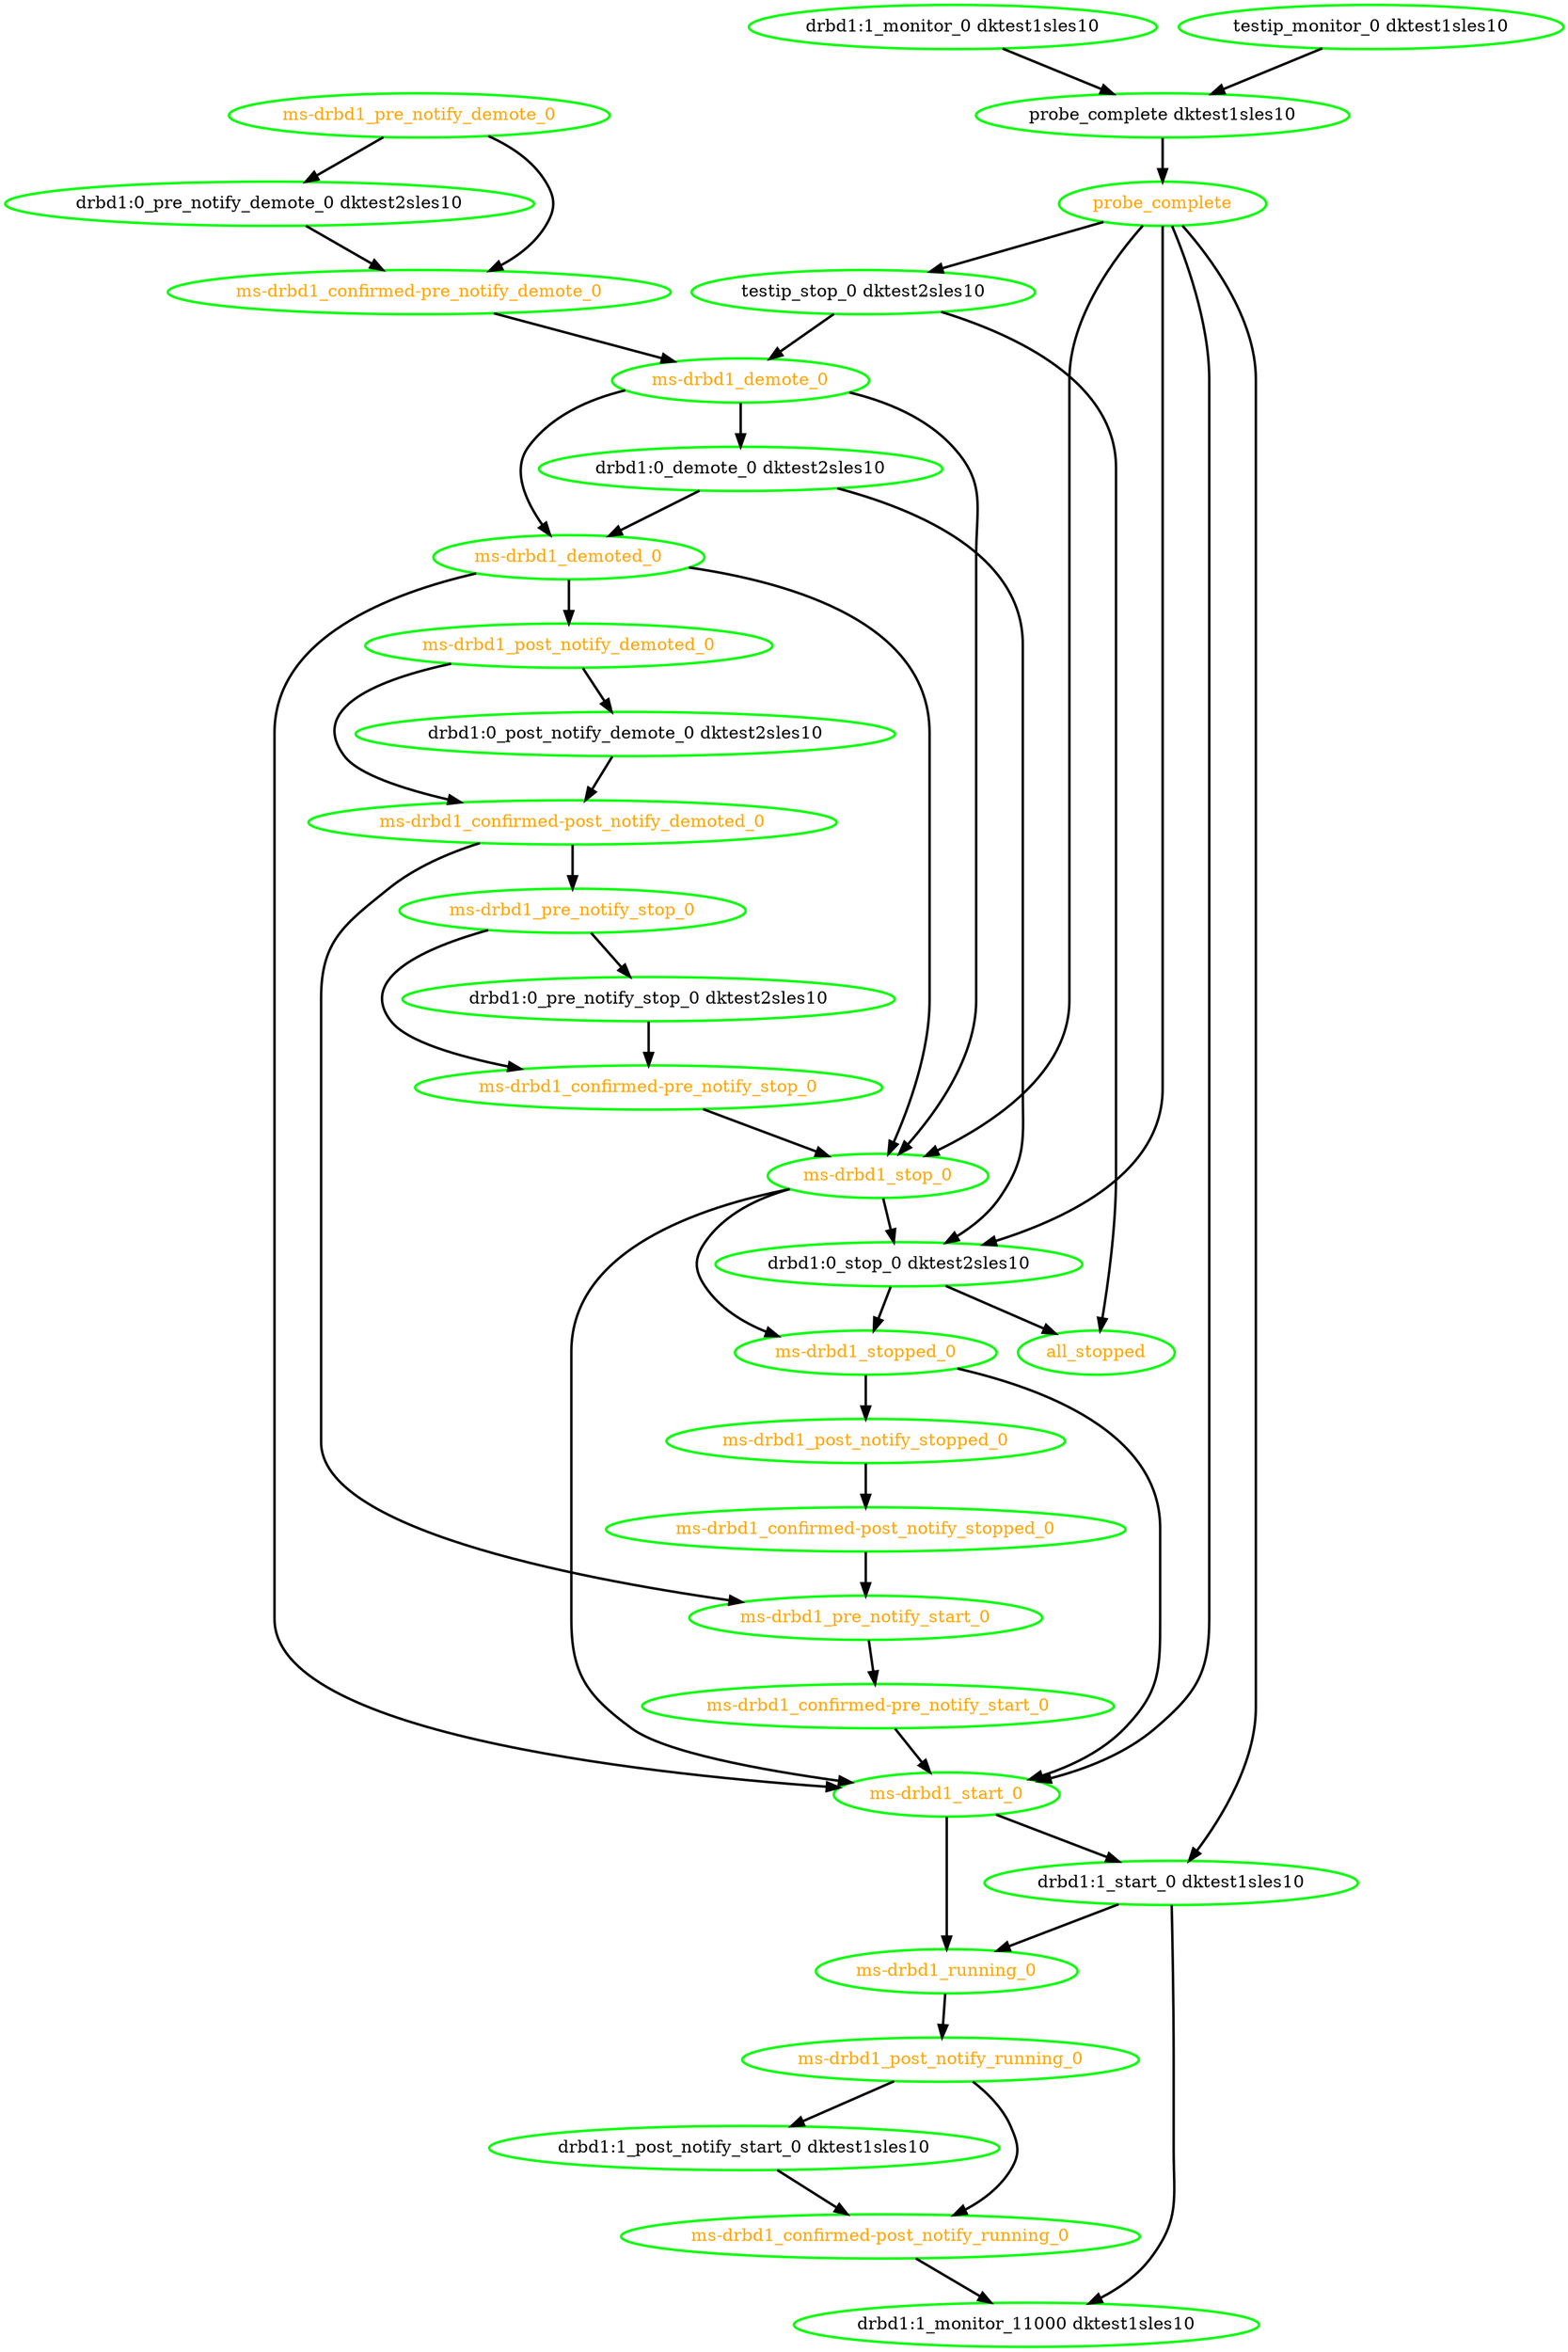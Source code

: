 digraph "g" {
"all_stopped" [ style=bold color="green" fontcolor="orange"  ]
"drbd1:0_demote_0 dktest2sles10" -> "drbd1:0_stop_0 dktest2sles10" [ style = bold]
"drbd1:0_demote_0 dktest2sles10" -> "ms-drbd1_demoted_0" [ style = bold]
"drbd1:0_demote_0 dktest2sles10" [ style=bold color="green" fontcolor="black"  ]
"drbd1:0_post_notify_demote_0 dktest2sles10" -> "ms-drbd1_confirmed-post_notify_demoted_0" [ style = bold]
"drbd1:0_post_notify_demote_0 dktest2sles10" [ style=bold color="green" fontcolor="black"  ]
"drbd1:0_pre_notify_demote_0 dktest2sles10" -> "ms-drbd1_confirmed-pre_notify_demote_0" [ style = bold]
"drbd1:0_pre_notify_demote_0 dktest2sles10" [ style=bold color="green" fontcolor="black"  ]
"drbd1:0_pre_notify_stop_0 dktest2sles10" -> "ms-drbd1_confirmed-pre_notify_stop_0" [ style = bold]
"drbd1:0_pre_notify_stop_0 dktest2sles10" [ style=bold color="green" fontcolor="black"  ]
"drbd1:0_stop_0 dktest2sles10" -> "all_stopped" [ style = bold]
"drbd1:0_stop_0 dktest2sles10" -> "ms-drbd1_stopped_0" [ style = bold]
"drbd1:0_stop_0 dktest2sles10" [ style=bold color="green" fontcolor="black"  ]
"drbd1:1_monitor_0 dktest1sles10" -> "probe_complete dktest1sles10" [ style = bold]
"drbd1:1_monitor_0 dktest1sles10" [ style=bold color="green" fontcolor="black"  ]
"drbd1:1_monitor_11000 dktest1sles10" [ style=bold color="green" fontcolor="black"  ]
"drbd1:1_post_notify_start_0 dktest1sles10" -> "ms-drbd1_confirmed-post_notify_running_0" [ style = bold]
"drbd1:1_post_notify_start_0 dktest1sles10" [ style=bold color="green" fontcolor="black"  ]
"drbd1:1_start_0 dktest1sles10" -> "drbd1:1_monitor_11000 dktest1sles10" [ style = bold]
"drbd1:1_start_0 dktest1sles10" -> "ms-drbd1_running_0" [ style = bold]
"drbd1:1_start_0 dktest1sles10" [ style=bold color="green" fontcolor="black"  ]
"ms-drbd1_confirmed-post_notify_demoted_0" -> "ms-drbd1_pre_notify_start_0" [ style = bold]
"ms-drbd1_confirmed-post_notify_demoted_0" -> "ms-drbd1_pre_notify_stop_0" [ style = bold]
"ms-drbd1_confirmed-post_notify_demoted_0" [ style=bold color="green" fontcolor="orange"  ]
"ms-drbd1_confirmed-post_notify_running_0" -> "drbd1:1_monitor_11000 dktest1sles10" [ style = bold]
"ms-drbd1_confirmed-post_notify_running_0" [ style=bold color="green" fontcolor="orange"  ]
"ms-drbd1_confirmed-post_notify_stopped_0" -> "ms-drbd1_pre_notify_start_0" [ style = bold]
"ms-drbd1_confirmed-post_notify_stopped_0" [ style=bold color="green" fontcolor="orange"  ]
"ms-drbd1_confirmed-pre_notify_demote_0" -> "ms-drbd1_demote_0" [ style = bold]
"ms-drbd1_confirmed-pre_notify_demote_0" [ style=bold color="green" fontcolor="orange"  ]
"ms-drbd1_confirmed-pre_notify_start_0" -> "ms-drbd1_start_0" [ style = bold]
"ms-drbd1_confirmed-pre_notify_start_0" [ style=bold color="green" fontcolor="orange"  ]
"ms-drbd1_confirmed-pre_notify_stop_0" -> "ms-drbd1_stop_0" [ style = bold]
"ms-drbd1_confirmed-pre_notify_stop_0" [ style=bold color="green" fontcolor="orange"  ]
"ms-drbd1_demote_0" -> "drbd1:0_demote_0 dktest2sles10" [ style = bold]
"ms-drbd1_demote_0" -> "ms-drbd1_demoted_0" [ style = bold]
"ms-drbd1_demote_0" -> "ms-drbd1_stop_0" [ style = bold]
"ms-drbd1_demote_0" [ style=bold color="green" fontcolor="orange"  ]
"ms-drbd1_demoted_0" -> "ms-drbd1_post_notify_demoted_0" [ style = bold]
"ms-drbd1_demoted_0" -> "ms-drbd1_start_0" [ style = bold]
"ms-drbd1_demoted_0" -> "ms-drbd1_stop_0" [ style = bold]
"ms-drbd1_demoted_0" [ style=bold color="green" fontcolor="orange"  ]
"ms-drbd1_post_notify_demoted_0" -> "drbd1:0_post_notify_demote_0 dktest2sles10" [ style = bold]
"ms-drbd1_post_notify_demoted_0" -> "ms-drbd1_confirmed-post_notify_demoted_0" [ style = bold]
"ms-drbd1_post_notify_demoted_0" [ style=bold color="green" fontcolor="orange"  ]
"ms-drbd1_post_notify_running_0" -> "drbd1:1_post_notify_start_0 dktest1sles10" [ style = bold]
"ms-drbd1_post_notify_running_0" -> "ms-drbd1_confirmed-post_notify_running_0" [ style = bold]
"ms-drbd1_post_notify_running_0" [ style=bold color="green" fontcolor="orange"  ]
"ms-drbd1_post_notify_stopped_0" -> "ms-drbd1_confirmed-post_notify_stopped_0" [ style = bold]
"ms-drbd1_post_notify_stopped_0" [ style=bold color="green" fontcolor="orange"  ]
"ms-drbd1_pre_notify_demote_0" -> "drbd1:0_pre_notify_demote_0 dktest2sles10" [ style = bold]
"ms-drbd1_pre_notify_demote_0" -> "ms-drbd1_confirmed-pre_notify_demote_0" [ style = bold]
"ms-drbd1_pre_notify_demote_0" [ style=bold color="green" fontcolor="orange"  ]
"ms-drbd1_pre_notify_start_0" -> "ms-drbd1_confirmed-pre_notify_start_0" [ style = bold]
"ms-drbd1_pre_notify_start_0" [ style=bold color="green" fontcolor="orange"  ]
"ms-drbd1_pre_notify_stop_0" -> "drbd1:0_pre_notify_stop_0 dktest2sles10" [ style = bold]
"ms-drbd1_pre_notify_stop_0" -> "ms-drbd1_confirmed-pre_notify_stop_0" [ style = bold]
"ms-drbd1_pre_notify_stop_0" [ style=bold color="green" fontcolor="orange"  ]
"ms-drbd1_running_0" -> "ms-drbd1_post_notify_running_0" [ style = bold]
"ms-drbd1_running_0" [ style=bold color="green" fontcolor="orange"  ]
"ms-drbd1_start_0" -> "drbd1:1_start_0 dktest1sles10" [ style = bold]
"ms-drbd1_start_0" -> "ms-drbd1_running_0" [ style = bold]
"ms-drbd1_start_0" [ style=bold color="green" fontcolor="orange"  ]
"ms-drbd1_stop_0" -> "drbd1:0_stop_0 dktest2sles10" [ style = bold]
"ms-drbd1_stop_0" -> "ms-drbd1_start_0" [ style = bold]
"ms-drbd1_stop_0" -> "ms-drbd1_stopped_0" [ style = bold]
"ms-drbd1_stop_0" [ style=bold color="green" fontcolor="orange"  ]
"ms-drbd1_stopped_0" -> "ms-drbd1_post_notify_stopped_0" [ style = bold]
"ms-drbd1_stopped_0" -> "ms-drbd1_start_0" [ style = bold]
"ms-drbd1_stopped_0" [ style=bold color="green" fontcolor="orange"  ]
"probe_complete dktest1sles10" -> "probe_complete" [ style = bold]
"probe_complete dktest1sles10" [ style=bold color="green" fontcolor="black"  ]
"probe_complete" -> "drbd1:0_stop_0 dktest2sles10" [ style = bold]
"probe_complete" -> "drbd1:1_start_0 dktest1sles10" [ style = bold]
"probe_complete" -> "ms-drbd1_start_0" [ style = bold]
"probe_complete" -> "ms-drbd1_stop_0" [ style = bold]
"probe_complete" -> "testip_stop_0 dktest2sles10" [ style = bold]
"probe_complete" [ style=bold color="green" fontcolor="orange"  ]
"testip_monitor_0 dktest1sles10" -> "probe_complete dktest1sles10" [ style = bold]
"testip_monitor_0 dktest1sles10" [ style=bold color="green" fontcolor="black"  ]
"testip_stop_0 dktest2sles10" -> "all_stopped" [ style = bold]
"testip_stop_0 dktest2sles10" -> "ms-drbd1_demote_0" [ style = bold]
"testip_stop_0 dktest2sles10" [ style=bold color="green" fontcolor="black"  ]
}
